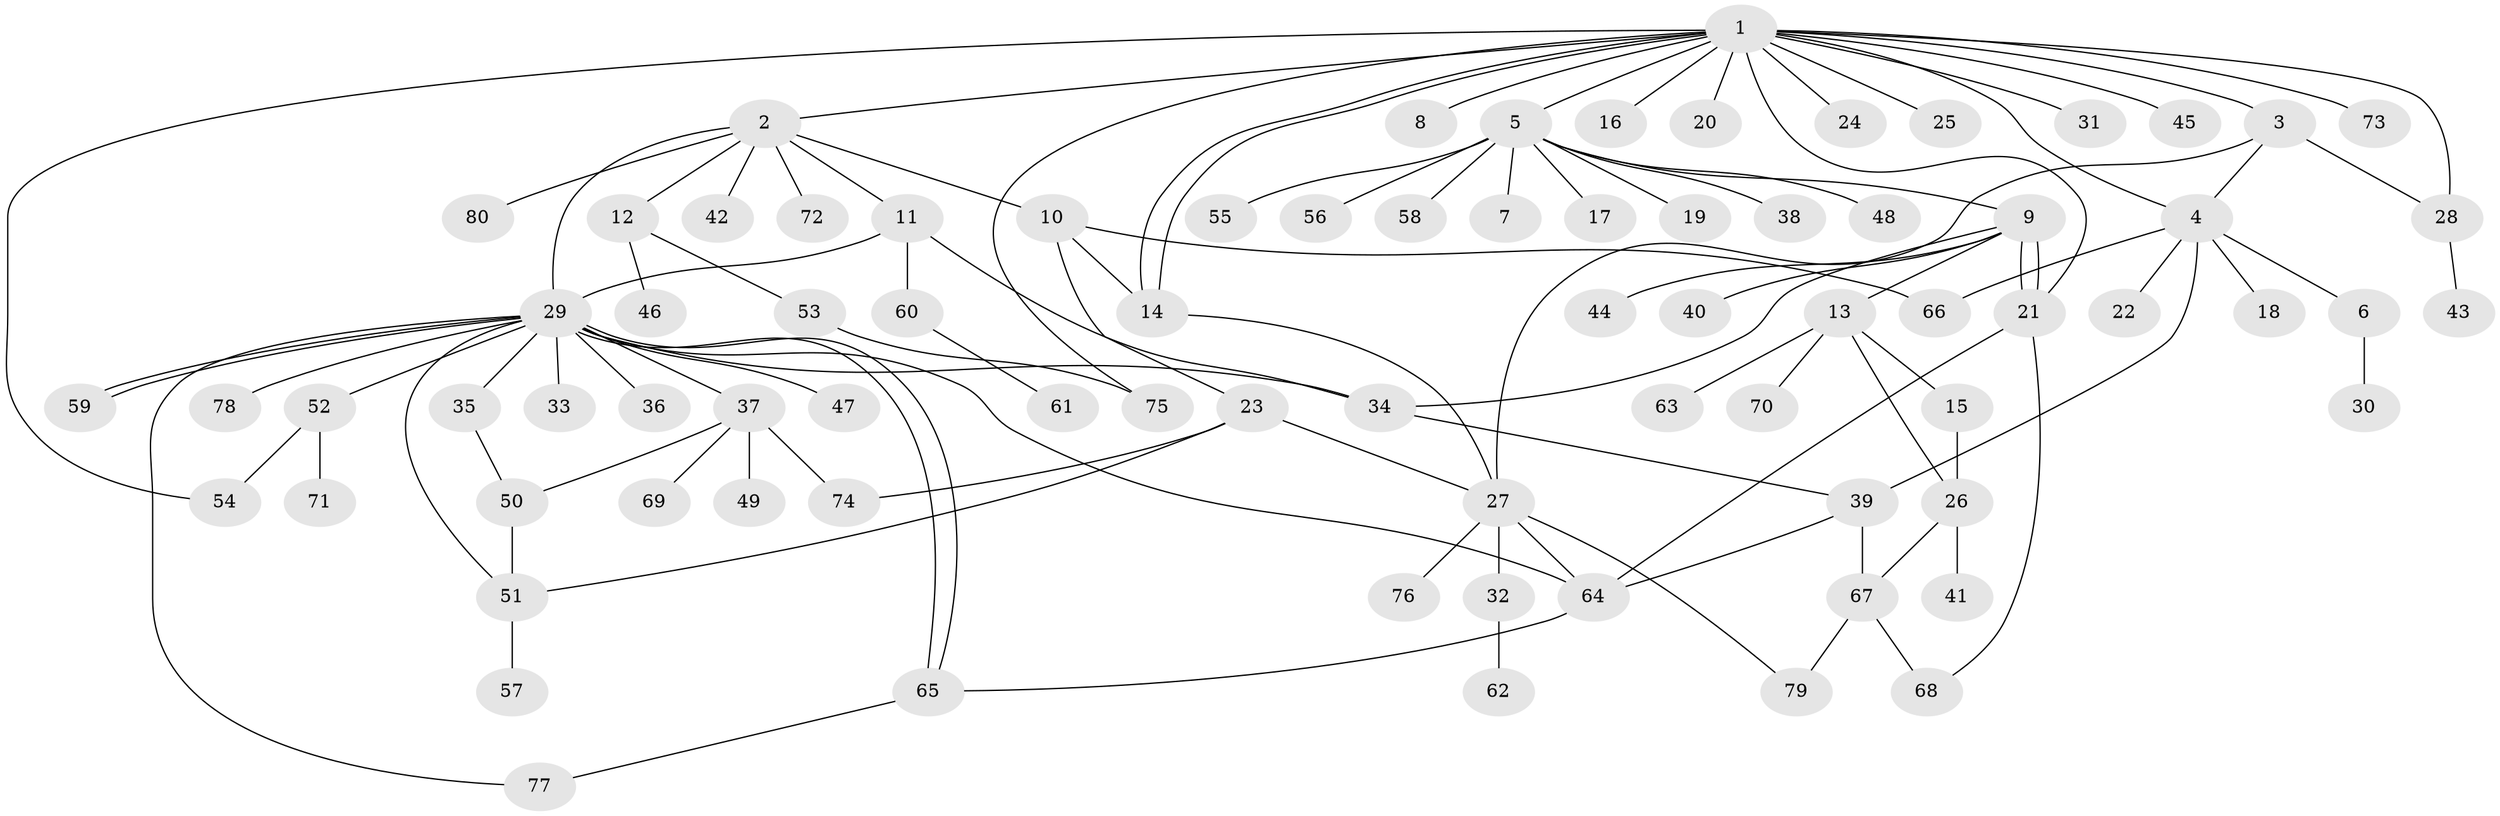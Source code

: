 // coarse degree distribution, {17: 0.041666666666666664, 7: 0.041666666666666664, 4: 0.125, 6: 0.125, 3: 0.041666666666666664, 1: 0.5416666666666666, 2: 0.08333333333333333}
// Generated by graph-tools (version 1.1) at 2025/18/03/04/25 18:18:08]
// undirected, 80 vertices, 109 edges
graph export_dot {
graph [start="1"]
  node [color=gray90,style=filled];
  1;
  2;
  3;
  4;
  5;
  6;
  7;
  8;
  9;
  10;
  11;
  12;
  13;
  14;
  15;
  16;
  17;
  18;
  19;
  20;
  21;
  22;
  23;
  24;
  25;
  26;
  27;
  28;
  29;
  30;
  31;
  32;
  33;
  34;
  35;
  36;
  37;
  38;
  39;
  40;
  41;
  42;
  43;
  44;
  45;
  46;
  47;
  48;
  49;
  50;
  51;
  52;
  53;
  54;
  55;
  56;
  57;
  58;
  59;
  60;
  61;
  62;
  63;
  64;
  65;
  66;
  67;
  68;
  69;
  70;
  71;
  72;
  73;
  74;
  75;
  76;
  77;
  78;
  79;
  80;
  1 -- 2;
  1 -- 3;
  1 -- 4;
  1 -- 5;
  1 -- 8;
  1 -- 14;
  1 -- 14;
  1 -- 16;
  1 -- 20;
  1 -- 21;
  1 -- 24;
  1 -- 25;
  1 -- 28;
  1 -- 31;
  1 -- 45;
  1 -- 54;
  1 -- 73;
  1 -- 75;
  2 -- 10;
  2 -- 11;
  2 -- 12;
  2 -- 29;
  2 -- 42;
  2 -- 72;
  2 -- 80;
  3 -- 4;
  3 -- 27;
  3 -- 28;
  4 -- 6;
  4 -- 18;
  4 -- 22;
  4 -- 39;
  4 -- 66;
  5 -- 7;
  5 -- 9;
  5 -- 17;
  5 -- 19;
  5 -- 38;
  5 -- 48;
  5 -- 55;
  5 -- 56;
  5 -- 58;
  6 -- 30;
  9 -- 13;
  9 -- 21;
  9 -- 21;
  9 -- 34;
  9 -- 40;
  9 -- 44;
  10 -- 14;
  10 -- 23;
  10 -- 66;
  11 -- 29;
  11 -- 34;
  11 -- 60;
  12 -- 46;
  12 -- 53;
  13 -- 15;
  13 -- 26;
  13 -- 63;
  13 -- 70;
  14 -- 27;
  15 -- 26;
  21 -- 64;
  21 -- 68;
  23 -- 27;
  23 -- 51;
  23 -- 74;
  26 -- 41;
  26 -- 67;
  27 -- 32;
  27 -- 64;
  27 -- 76;
  27 -- 79;
  28 -- 43;
  29 -- 33;
  29 -- 34;
  29 -- 35;
  29 -- 36;
  29 -- 37;
  29 -- 47;
  29 -- 51;
  29 -- 52;
  29 -- 59;
  29 -- 59;
  29 -- 64;
  29 -- 65;
  29 -- 65;
  29 -- 77;
  29 -- 78;
  32 -- 62;
  34 -- 39;
  35 -- 50;
  37 -- 49;
  37 -- 50;
  37 -- 69;
  37 -- 74;
  39 -- 64;
  39 -- 67;
  50 -- 51;
  51 -- 57;
  52 -- 54;
  52 -- 71;
  53 -- 75;
  60 -- 61;
  64 -- 65;
  65 -- 77;
  67 -- 68;
  67 -- 79;
}
